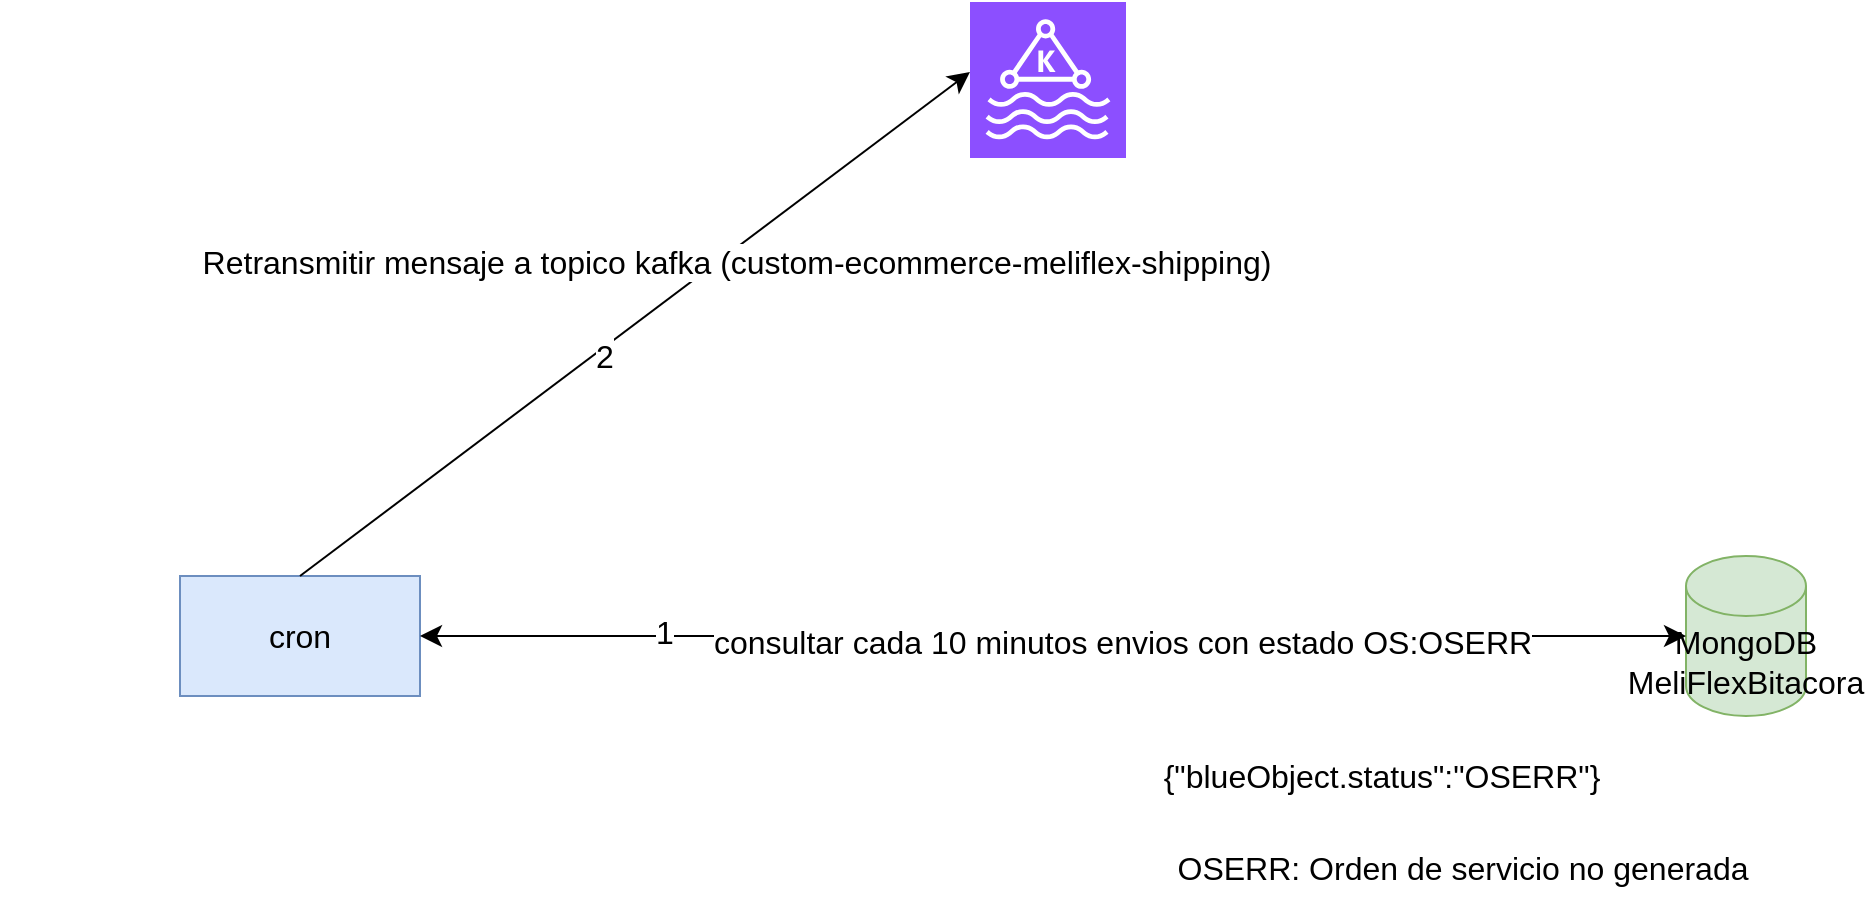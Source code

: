 <mxfile version="22.1.7" type="github">
  <diagram name="Page-1" id="dSukQ-KBUVypzVUfsCuS">
    <mxGraphModel dx="2874" dy="1556" grid="0" gridSize="10" guides="1" tooltips="1" connect="1" arrows="1" fold="1" page="0" pageScale="1" pageWidth="827" pageHeight="1169" math="0" shadow="0">
      <root>
        <mxCell id="0" />
        <mxCell id="1" parent="0" />
        <mxCell id="wk7HSr77j9lhnAIGQRqM-1" value="cron" style="rounded=0;whiteSpace=wrap;html=1;fontSize=16;fillColor=#dae8fc;strokeColor=#6c8ebf;" vertex="1" parent="1">
          <mxGeometry x="-371" y="134" width="120" height="60" as="geometry" />
        </mxCell>
        <mxCell id="wk7HSr77j9lhnAIGQRqM-4" value="MongoDB MeliFlexBitacora" style="shape=cylinder3;whiteSpace=wrap;html=1;boundedLbl=1;backgroundOutline=1;size=15;fontSize=16;fillColor=#d5e8d4;strokeColor=#82b366;" vertex="1" parent="1">
          <mxGeometry x="382" y="124" width="60" height="80" as="geometry" />
        </mxCell>
        <mxCell id="wk7HSr77j9lhnAIGQRqM-8" value="" style="endArrow=classic;startArrow=classic;html=1;rounded=0;fontSize=12;startSize=8;endSize=8;curved=1;entryX=0;entryY=0.5;entryDx=0;entryDy=0;entryPerimeter=0;exitX=1;exitY=0.5;exitDx=0;exitDy=0;" edge="1" parent="1" source="wk7HSr77j9lhnAIGQRqM-1" target="wk7HSr77j9lhnAIGQRqM-4">
          <mxGeometry width="50" height="50" relative="1" as="geometry">
            <mxPoint x="-151" y="179" as="sourcePoint" />
            <mxPoint x="-101" y="129" as="targetPoint" />
          </mxGeometry>
        </mxCell>
        <mxCell id="wk7HSr77j9lhnAIGQRqM-11" value="consultar cada 10 minutos envios con estado OS:OSERR" style="edgeLabel;html=1;align=center;verticalAlign=middle;resizable=0;points=[];fontSize=16;" vertex="1" connectable="0" parent="wk7HSr77j9lhnAIGQRqM-8">
          <mxGeometry x="0.107" y="-3" relative="1" as="geometry">
            <mxPoint as="offset" />
          </mxGeometry>
        </mxCell>
        <mxCell id="wk7HSr77j9lhnAIGQRqM-17" value="1" style="edgeLabel;html=1;align=center;verticalAlign=middle;resizable=0;points=[];fontSize=16;" vertex="1" connectable="0" parent="wk7HSr77j9lhnAIGQRqM-8">
          <mxGeometry x="-0.615" y="2" relative="1" as="geometry">
            <mxPoint as="offset" />
          </mxGeometry>
        </mxCell>
        <mxCell id="wk7HSr77j9lhnAIGQRqM-9" value="" style="shape=image;html=1;verticalAlign=top;verticalLabelPosition=bottom;labelBackgroundColor=#ffffff;imageAspect=0;aspect=fixed;image=https://cdn1.iconfinder.com/data/icons/Futurosoft%20Icons%200.5.2/128x128/apps/clock.png;fontSize=16;" vertex="1" parent="1">
          <mxGeometry x="-461" y="134" width="49" height="49" as="geometry" />
        </mxCell>
        <mxCell id="wk7HSr77j9lhnAIGQRqM-12" value="" style="sketch=0;points=[[0,0,0],[0.25,0,0],[0.5,0,0],[0.75,0,0],[1,0,0],[0,1,0],[0.25,1,0],[0.5,1,0],[0.75,1,0],[1,1,0],[0,0.25,0],[0,0.5,0],[0,0.75,0],[1,0.25,0],[1,0.5,0],[1,0.75,0]];outlineConnect=0;fontColor=#232F3E;fillColor=#8C4FFF;strokeColor=#ffffff;dashed=0;verticalLabelPosition=bottom;verticalAlign=top;align=center;html=1;fontSize=12;fontStyle=0;aspect=fixed;shape=mxgraph.aws4.resourceIcon;resIcon=mxgraph.aws4.managed_streaming_for_kafka;" vertex="1" parent="1">
          <mxGeometry x="24" y="-153" width="78" height="78" as="geometry" />
        </mxCell>
        <mxCell id="wk7HSr77j9lhnAIGQRqM-15" value="" style="endArrow=classic;html=1;rounded=0;fontSize=12;startSize=8;endSize=8;curved=1;entryX=0;entryY=0.449;entryDx=0;entryDy=0;entryPerimeter=0;exitX=0.5;exitY=0;exitDx=0;exitDy=0;" edge="1" parent="1" source="wk7HSr77j9lhnAIGQRqM-1" target="wk7HSr77j9lhnAIGQRqM-12">
          <mxGeometry width="50" height="50" relative="1" as="geometry">
            <mxPoint x="-199" y="108" as="sourcePoint" />
            <mxPoint x="-149" y="58" as="targetPoint" />
          </mxGeometry>
        </mxCell>
        <mxCell id="wk7HSr77j9lhnAIGQRqM-18" value="2" style="edgeLabel;html=1;align=center;verticalAlign=middle;resizable=0;points=[];fontSize=16;" vertex="1" connectable="0" parent="wk7HSr77j9lhnAIGQRqM-15">
          <mxGeometry x="-0.102" y="-3" relative="1" as="geometry">
            <mxPoint as="offset" />
          </mxGeometry>
        </mxCell>
        <mxCell id="wk7HSr77j9lhnAIGQRqM-19" value="Retransmitir mensaje a topico kafka (custom-ecommerce-meliflex-shipping) " style="edgeLabel;html=1;align=center;verticalAlign=middle;resizable=0;points=[];fontSize=16;" vertex="1" connectable="0" parent="wk7HSr77j9lhnAIGQRqM-15">
          <mxGeometry x="0.284" y="-5" relative="1" as="geometry">
            <mxPoint as="offset" />
          </mxGeometry>
        </mxCell>
        <mxCell id="wk7HSr77j9lhnAIGQRqM-16" value="{&quot;blueObject.status&quot;:&quot;OSERR&quot;}" style="text;html=1;strokeColor=none;fillColor=none;align=center;verticalAlign=middle;whiteSpace=wrap;rounded=0;fontSize=16;" vertex="1" parent="1">
          <mxGeometry x="200" y="219" width="60" height="30" as="geometry" />
        </mxCell>
        <mxCell id="wk7HSr77j9lhnAIGQRqM-20" value="OSERR: Orden de servicio no generada" style="text;html=1;align=center;verticalAlign=middle;resizable=0;points=[];autosize=1;strokeColor=none;fillColor=none;fontSize=16;" vertex="1" parent="1">
          <mxGeometry x="118" y="264" width="304" height="31" as="geometry" />
        </mxCell>
      </root>
    </mxGraphModel>
  </diagram>
</mxfile>
